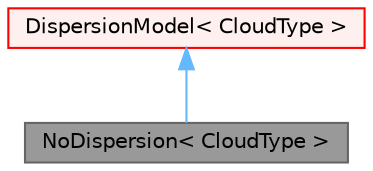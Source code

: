 digraph "NoDispersion&lt; CloudType &gt;"
{
 // LATEX_PDF_SIZE
  bgcolor="transparent";
  edge [fontname=Helvetica,fontsize=10,labelfontname=Helvetica,labelfontsize=10];
  node [fontname=Helvetica,fontsize=10,shape=box,height=0.2,width=0.4];
  Node1 [id="Node000001",label="NoDispersion\< CloudType \>",height=0.2,width=0.4,color="gray40", fillcolor="grey60", style="filled", fontcolor="black",tooltip="Place holder for 'none' option."];
  Node2 -> Node1 [id="edge1_Node000001_Node000002",dir="back",color="steelblue1",style="solid",tooltip=" "];
  Node2 [id="Node000002",label="DispersionModel\< CloudType \>",height=0.2,width=0.4,color="red", fillcolor="#FFF0F0", style="filled",URL="$classFoam_1_1DispersionModel.html",tooltip="Base class for dispersion modelling."];
}
